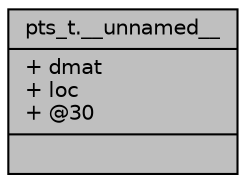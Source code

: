 digraph "pts_t.__unnamed__"
{
 // INTERACTIVE_SVG=YES
  bgcolor="transparent";
  edge [fontname="Helvetica",fontsize="10",labelfontname="Helvetica",labelfontsize="10"];
  node [fontname="Helvetica",fontsize="10",shape=record];
  Node551 [label="{pts_t.__unnamed__\n|+ dmat\l+ loc\l+ @30\l|}",height=0.2,width=0.4,color="black", fillcolor="grey75", style="filled", fontcolor="black"];
}
